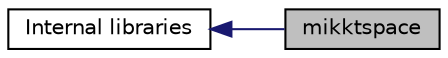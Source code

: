 digraph structs
{
  edge [fontname="Helvetica",fontsize="10",labelfontname="Helvetica",labelfontsize="10"];
  node [fontname="Helvetica",fontsize="10",shape=record];
  rankdir=LR;
  Node0 [label="mikktspace",height=0.2,width=0.4,color="black", fillcolor="grey75", style="filled" fontcolor="black"];
  Node1 [label="Internal libraries",height=0.2,width=0.4,color="black", fillcolor="white", style="filled",URL="$d0/dfe/group__intern.html"];
  Node1->Node0 [shape=plaintext, color="midnightblue", dir="back", style="solid"];
}
